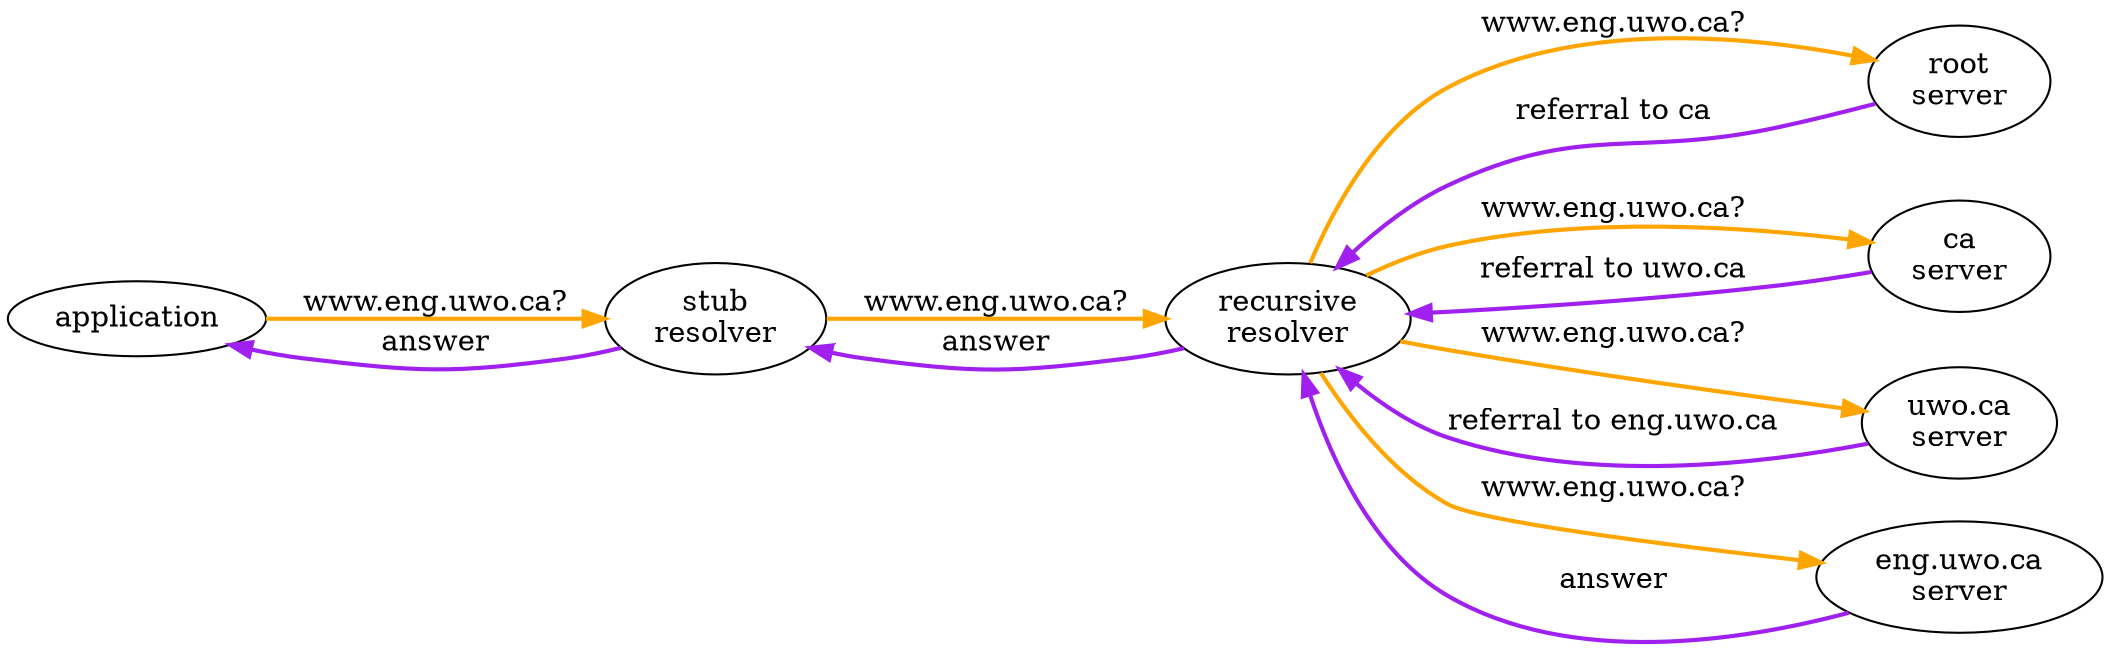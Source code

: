 digraph G {
  rankdir = LR;

  app -> stub [style = bold, label = "www.eng.uwo.ca?", color = "orange"];

  stub -> recursive [style = bold, label = "www.eng.uwo.ca?", color = "orange"];

  recursive -> root [style = bold, label = "www.eng.uwo.ca?", color = "orange"];
  root -> recursive [style = bold, label = "referral to ca", color = "purple"];

  recursive -> ca [style = bold, label = "www.eng.uwo.ca?", color = "orange"];
  ca -> recursive [style = bold, label = "referral to uwo.ca", color = "purple"];

  recursive -> uwoca [style = bold, label = "www.eng.uwo.ca?", color = "orange"];
  uwoca -> recursive [style = bold, label = "referral to eng.uwo.ca", color = "purple"];

  recursive -> enguwoca [style = bold, label = "www.eng.uwo.ca?", color = "orange"];
  enguwoca -> recursive [style = bold, label = "answer", color = "purple"];

  recursive -> stub [style = bold, label = "answer", color = "purple"];

  stub -> app [style = bold, label = "answer", color = "purple"];

  app [label = "application"];
  stub [label = "stub\nresolver"];
  recursive [label = "recursive\nresolver"];

  root [label = "root\nserver"];
  ca [label = "ca\nserver"];
  uwoca [label = "uwo.ca\nserver"];
  enguwoca [label = "eng.uwo.ca\nserver"];
}

